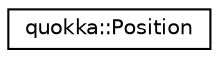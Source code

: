 digraph "Graphical Class Hierarchy"
{
 // LATEX_PDF_SIZE
  edge [fontname="Helvetica",fontsize="10",labelfontname="Helvetica",labelfontsize="10"];
  node [fontname="Helvetica",fontsize="10",shape=record];
  rankdir="LR";
  Node0 [label="quokka::Position",height=0.2,width=0.4,color="black", fillcolor="white", style="filled",URL="$structquokka_1_1Position.html",tooltip=" "];
}
